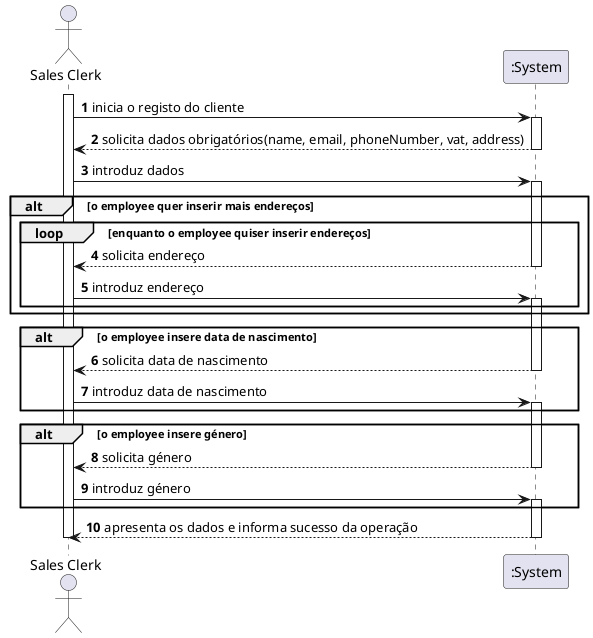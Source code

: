 @startuml

autonumber
actor "Sales Clerk" as SC

activate SC
SC -> ":System" : inicia o registo do cliente
activate ":System"
":System" --> SC : solicita dados obrigatórios(name, email, phoneNumber, vat, address)
deactivate ":System"
SC -> ":System" : introduz dados
activate ":System"



alt o employee quer inserir mais endereços
loop enquanto o employee quiser inserir endereços
":System" --> SC : solicita endereço
deactivate ":System"


SC -> ":System" : introduz endereço
activate ":System"
end
end
alt o employee insere data de nascimento
activate ":System"
":System" --> SC : solicita data de nascimento
deactivate ":System"
SC -> ":System" : introduz data de nascimento
activate ":System"
end
alt o employee insere género
":System" --> SC : solicita género
deactivate ":System"
SC -> ":System" : introduz género
activate ":System"
end
":System" --> SC : apresenta os dados e informa sucesso da operação
deactivate ":System"
deactivate SC



@enduml